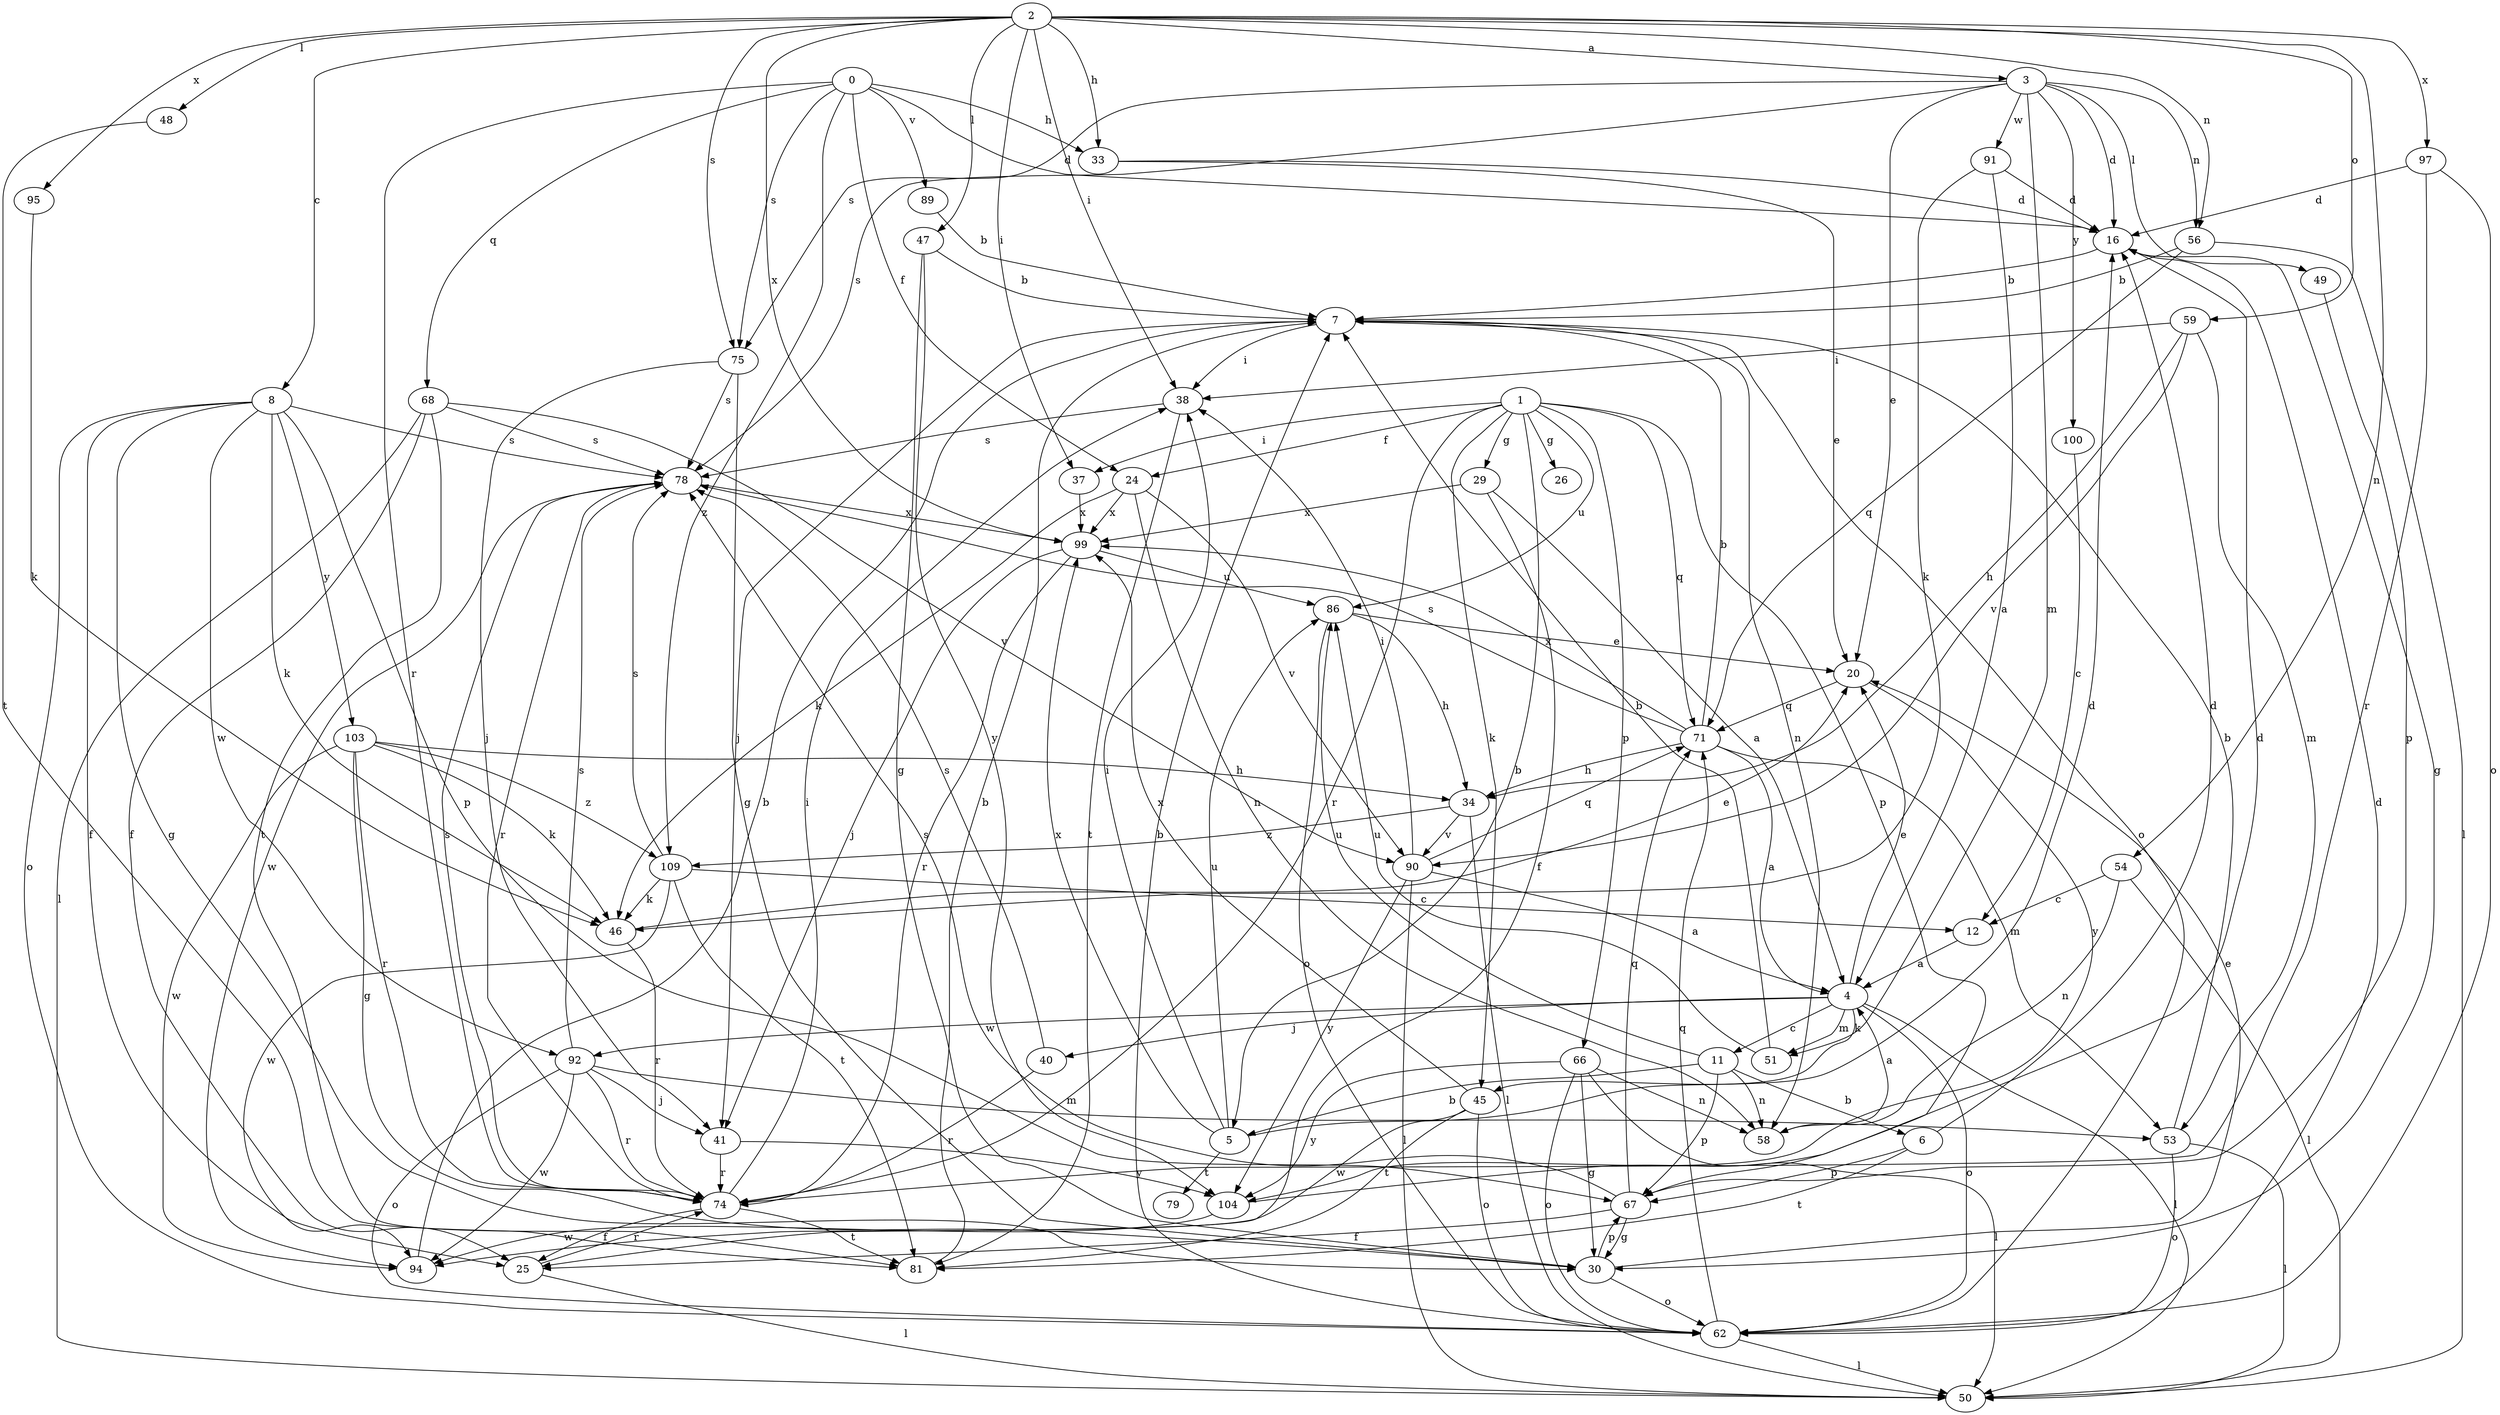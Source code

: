 strict digraph  {
0;
1;
2;
3;
4;
5;
6;
7;
8;
11;
12;
16;
20;
24;
25;
26;
29;
30;
33;
34;
37;
38;
40;
41;
45;
46;
47;
48;
49;
50;
51;
53;
54;
56;
58;
59;
62;
66;
67;
68;
71;
74;
75;
78;
79;
81;
86;
89;
90;
91;
92;
94;
95;
97;
99;
100;
103;
104;
109;
0 -> 16  [label=d];
0 -> 24  [label=f];
0 -> 33  [label=h];
0 -> 68  [label=q];
0 -> 74  [label=r];
0 -> 75  [label=s];
0 -> 89  [label=v];
0 -> 109  [label=z];
1 -> 5  [label=b];
1 -> 24  [label=f];
1 -> 26  [label=g];
1 -> 29  [label=g];
1 -> 37  [label=i];
1 -> 45  [label=k];
1 -> 66  [label=p];
1 -> 67  [label=p];
1 -> 71  [label=q];
1 -> 74  [label=r];
1 -> 86  [label=u];
2 -> 3  [label=a];
2 -> 8  [label=c];
2 -> 33  [label=h];
2 -> 37  [label=i];
2 -> 38  [label=i];
2 -> 47  [label=l];
2 -> 48  [label=l];
2 -> 54  [label=n];
2 -> 56  [label=n];
2 -> 59  [label=o];
2 -> 75  [label=s];
2 -> 95  [label=x];
2 -> 97  [label=x];
2 -> 99  [label=x];
3 -> 16  [label=d];
3 -> 20  [label=e];
3 -> 49  [label=l];
3 -> 51  [label=m];
3 -> 56  [label=n];
3 -> 75  [label=s];
3 -> 78  [label=s];
3 -> 91  [label=w];
3 -> 100  [label=y];
4 -> 11  [label=c];
4 -> 20  [label=e];
4 -> 40  [label=j];
4 -> 45  [label=k];
4 -> 50  [label=l];
4 -> 51  [label=m];
4 -> 62  [label=o];
4 -> 92  [label=w];
5 -> 16  [label=d];
5 -> 38  [label=i];
5 -> 79  [label=t];
5 -> 86  [label=u];
5 -> 99  [label=x];
6 -> 16  [label=d];
6 -> 67  [label=p];
6 -> 81  [label=t];
7 -> 38  [label=i];
7 -> 41  [label=j];
7 -> 58  [label=n];
7 -> 62  [label=o];
8 -> 25  [label=f];
8 -> 30  [label=g];
8 -> 46  [label=k];
8 -> 62  [label=o];
8 -> 67  [label=p];
8 -> 78  [label=s];
8 -> 92  [label=w];
8 -> 103  [label=y];
11 -> 5  [label=b];
11 -> 6  [label=b];
11 -> 58  [label=n];
11 -> 67  [label=p];
11 -> 86  [label=u];
12 -> 4  [label=a];
16 -> 7  [label=b];
16 -> 30  [label=g];
20 -> 71  [label=q];
20 -> 104  [label=y];
24 -> 46  [label=k];
24 -> 58  [label=n];
24 -> 90  [label=v];
24 -> 99  [label=x];
25 -> 50  [label=l];
25 -> 74  [label=r];
29 -> 4  [label=a];
29 -> 25  [label=f];
29 -> 99  [label=x];
30 -> 20  [label=e];
30 -> 62  [label=o];
30 -> 67  [label=p];
33 -> 16  [label=d];
33 -> 20  [label=e];
34 -> 50  [label=l];
34 -> 90  [label=v];
34 -> 109  [label=z];
37 -> 99  [label=x];
38 -> 78  [label=s];
38 -> 81  [label=t];
40 -> 74  [label=r];
40 -> 78  [label=s];
41 -> 74  [label=r];
41 -> 104  [label=y];
45 -> 62  [label=o];
45 -> 81  [label=t];
45 -> 94  [label=w];
45 -> 99  [label=x];
46 -> 20  [label=e];
46 -> 74  [label=r];
47 -> 7  [label=b];
47 -> 30  [label=g];
47 -> 104  [label=y];
48 -> 81  [label=t];
49 -> 67  [label=p];
51 -> 7  [label=b];
51 -> 86  [label=u];
53 -> 7  [label=b];
53 -> 50  [label=l];
53 -> 62  [label=o];
54 -> 12  [label=c];
54 -> 50  [label=l];
54 -> 58  [label=n];
56 -> 7  [label=b];
56 -> 50  [label=l];
56 -> 71  [label=q];
58 -> 4  [label=a];
59 -> 34  [label=h];
59 -> 38  [label=i];
59 -> 53  [label=m];
59 -> 90  [label=v];
62 -> 7  [label=b];
62 -> 16  [label=d];
62 -> 50  [label=l];
62 -> 71  [label=q];
66 -> 30  [label=g];
66 -> 50  [label=l];
66 -> 58  [label=n];
66 -> 62  [label=o];
66 -> 104  [label=y];
67 -> 25  [label=f];
67 -> 30  [label=g];
67 -> 71  [label=q];
67 -> 78  [label=s];
68 -> 25  [label=f];
68 -> 50  [label=l];
68 -> 78  [label=s];
68 -> 81  [label=t];
68 -> 90  [label=v];
71 -> 4  [label=a];
71 -> 7  [label=b];
71 -> 34  [label=h];
71 -> 53  [label=m];
71 -> 78  [label=s];
71 -> 99  [label=x];
74 -> 25  [label=f];
74 -> 38  [label=i];
74 -> 78  [label=s];
74 -> 81  [label=t];
75 -> 30  [label=g];
75 -> 41  [label=j];
75 -> 78  [label=s];
78 -> 74  [label=r];
78 -> 94  [label=w];
78 -> 99  [label=x];
81 -> 7  [label=b];
86 -> 20  [label=e];
86 -> 34  [label=h];
86 -> 62  [label=o];
89 -> 7  [label=b];
90 -> 4  [label=a];
90 -> 38  [label=i];
90 -> 50  [label=l];
90 -> 71  [label=q];
90 -> 104  [label=y];
91 -> 4  [label=a];
91 -> 16  [label=d];
91 -> 46  [label=k];
92 -> 41  [label=j];
92 -> 53  [label=m];
92 -> 62  [label=o];
92 -> 74  [label=r];
92 -> 78  [label=s];
92 -> 94  [label=w];
94 -> 7  [label=b];
95 -> 46  [label=k];
97 -> 16  [label=d];
97 -> 62  [label=o];
97 -> 74  [label=r];
99 -> 41  [label=j];
99 -> 74  [label=r];
99 -> 86  [label=u];
100 -> 12  [label=c];
103 -> 30  [label=g];
103 -> 34  [label=h];
103 -> 46  [label=k];
103 -> 74  [label=r];
103 -> 94  [label=w];
103 -> 109  [label=z];
104 -> 16  [label=d];
104 -> 94  [label=w];
109 -> 12  [label=c];
109 -> 46  [label=k];
109 -> 78  [label=s];
109 -> 81  [label=t];
109 -> 94  [label=w];
}
